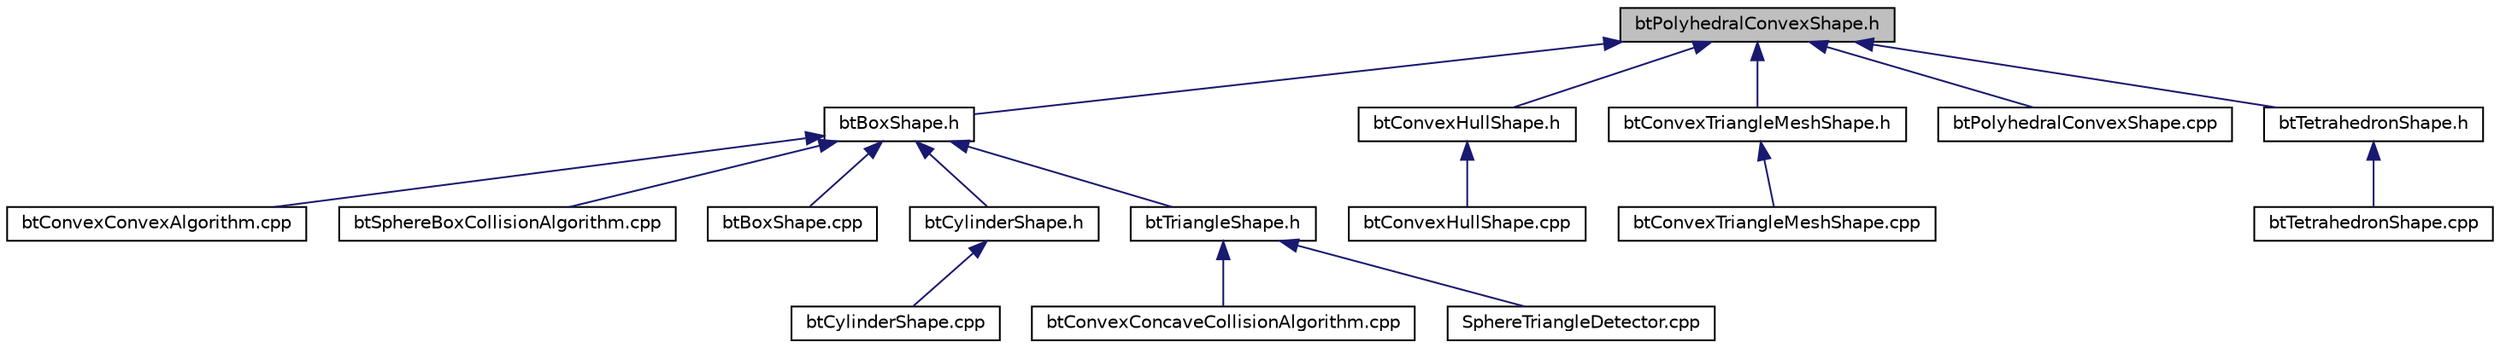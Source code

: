digraph G
{
  edge [fontname="Helvetica",fontsize="10",labelfontname="Helvetica",labelfontsize="10"];
  node [fontname="Helvetica",fontsize="10",shape=record];
  Node1 [label="btPolyhedralConvexShape.h",height=0.2,width=0.4,color="black", fillcolor="grey75", style="filled" fontcolor="black"];
  Node1 -> Node2 [dir="back",color="midnightblue",fontsize="10",style="solid",fontname="Helvetica"];
  Node2 [label="btBoxShape.h",height=0.2,width=0.4,color="black", fillcolor="white", style="filled",URL="$btBoxShape_8h.html"];
  Node2 -> Node3 [dir="back",color="midnightblue",fontsize="10",style="solid",fontname="Helvetica"];
  Node3 [label="btConvexConvexAlgorithm.cpp",height=0.2,width=0.4,color="black", fillcolor="white", style="filled",URL="$btConvexConvexAlgorithm_8cpp.html"];
  Node2 -> Node4 [dir="back",color="midnightblue",fontsize="10",style="solid",fontname="Helvetica"];
  Node4 [label="btSphereBoxCollisionAlgorithm.cpp",height=0.2,width=0.4,color="black", fillcolor="white", style="filled",URL="$btSphereBoxCollisionAlgorithm_8cpp.html"];
  Node2 -> Node5 [dir="back",color="midnightblue",fontsize="10",style="solid",fontname="Helvetica"];
  Node5 [label="btBoxShape.cpp",height=0.2,width=0.4,color="black", fillcolor="white", style="filled",URL="$btBoxShape_8cpp.html"];
  Node2 -> Node6 [dir="back",color="midnightblue",fontsize="10",style="solid",fontname="Helvetica"];
  Node6 [label="btCylinderShape.h",height=0.2,width=0.4,color="black", fillcolor="white", style="filled",URL="$btCylinderShape_8h.html"];
  Node6 -> Node7 [dir="back",color="midnightblue",fontsize="10",style="solid",fontname="Helvetica"];
  Node7 [label="btCylinderShape.cpp",height=0.2,width=0.4,color="black", fillcolor="white", style="filled",URL="$btCylinderShape_8cpp.html"];
  Node2 -> Node8 [dir="back",color="midnightblue",fontsize="10",style="solid",fontname="Helvetica"];
  Node8 [label="btTriangleShape.h",height=0.2,width=0.4,color="black", fillcolor="white", style="filled",URL="$btTriangleShape_8h.html"];
  Node8 -> Node9 [dir="back",color="midnightblue",fontsize="10",style="solid",fontname="Helvetica"];
  Node9 [label="btConvexConcaveCollisionAlgorithm.cpp",height=0.2,width=0.4,color="black", fillcolor="white", style="filled",URL="$btConvexConcaveCollisionAlgorithm_8cpp.html"];
  Node8 -> Node10 [dir="back",color="midnightblue",fontsize="10",style="solid",fontname="Helvetica"];
  Node10 [label="SphereTriangleDetector.cpp",height=0.2,width=0.4,color="black", fillcolor="white", style="filled",URL="$SphereTriangleDetector_8cpp.html"];
  Node1 -> Node11 [dir="back",color="midnightblue",fontsize="10",style="solid",fontname="Helvetica"];
  Node11 [label="btConvexHullShape.h",height=0.2,width=0.4,color="black", fillcolor="white", style="filled",URL="$btConvexHullShape_8h.html"];
  Node11 -> Node12 [dir="back",color="midnightblue",fontsize="10",style="solid",fontname="Helvetica"];
  Node12 [label="btConvexHullShape.cpp",height=0.2,width=0.4,color="black", fillcolor="white", style="filled",URL="$btConvexHullShape_8cpp.html"];
  Node1 -> Node13 [dir="back",color="midnightblue",fontsize="10",style="solid",fontname="Helvetica"];
  Node13 [label="btConvexTriangleMeshShape.h",height=0.2,width=0.4,color="black", fillcolor="white", style="filled",URL="$btConvexTriangleMeshShape_8h.html"];
  Node13 -> Node14 [dir="back",color="midnightblue",fontsize="10",style="solid",fontname="Helvetica"];
  Node14 [label="btConvexTriangleMeshShape.cpp",height=0.2,width=0.4,color="black", fillcolor="white", style="filled",URL="$btConvexTriangleMeshShape_8cpp.html"];
  Node1 -> Node15 [dir="back",color="midnightblue",fontsize="10",style="solid",fontname="Helvetica"];
  Node15 [label="btPolyhedralConvexShape.cpp",height=0.2,width=0.4,color="black", fillcolor="white", style="filled",URL="$btPolyhedralConvexShape_8cpp.html"];
  Node1 -> Node16 [dir="back",color="midnightblue",fontsize="10",style="solid",fontname="Helvetica"];
  Node16 [label="btTetrahedronShape.h",height=0.2,width=0.4,color="black", fillcolor="white", style="filled",URL="$btTetrahedronShape_8h.html"];
  Node16 -> Node17 [dir="back",color="midnightblue",fontsize="10",style="solid",fontname="Helvetica"];
  Node17 [label="btTetrahedronShape.cpp",height=0.2,width=0.4,color="black", fillcolor="white", style="filled",URL="$btTetrahedronShape_8cpp.html"];
}
